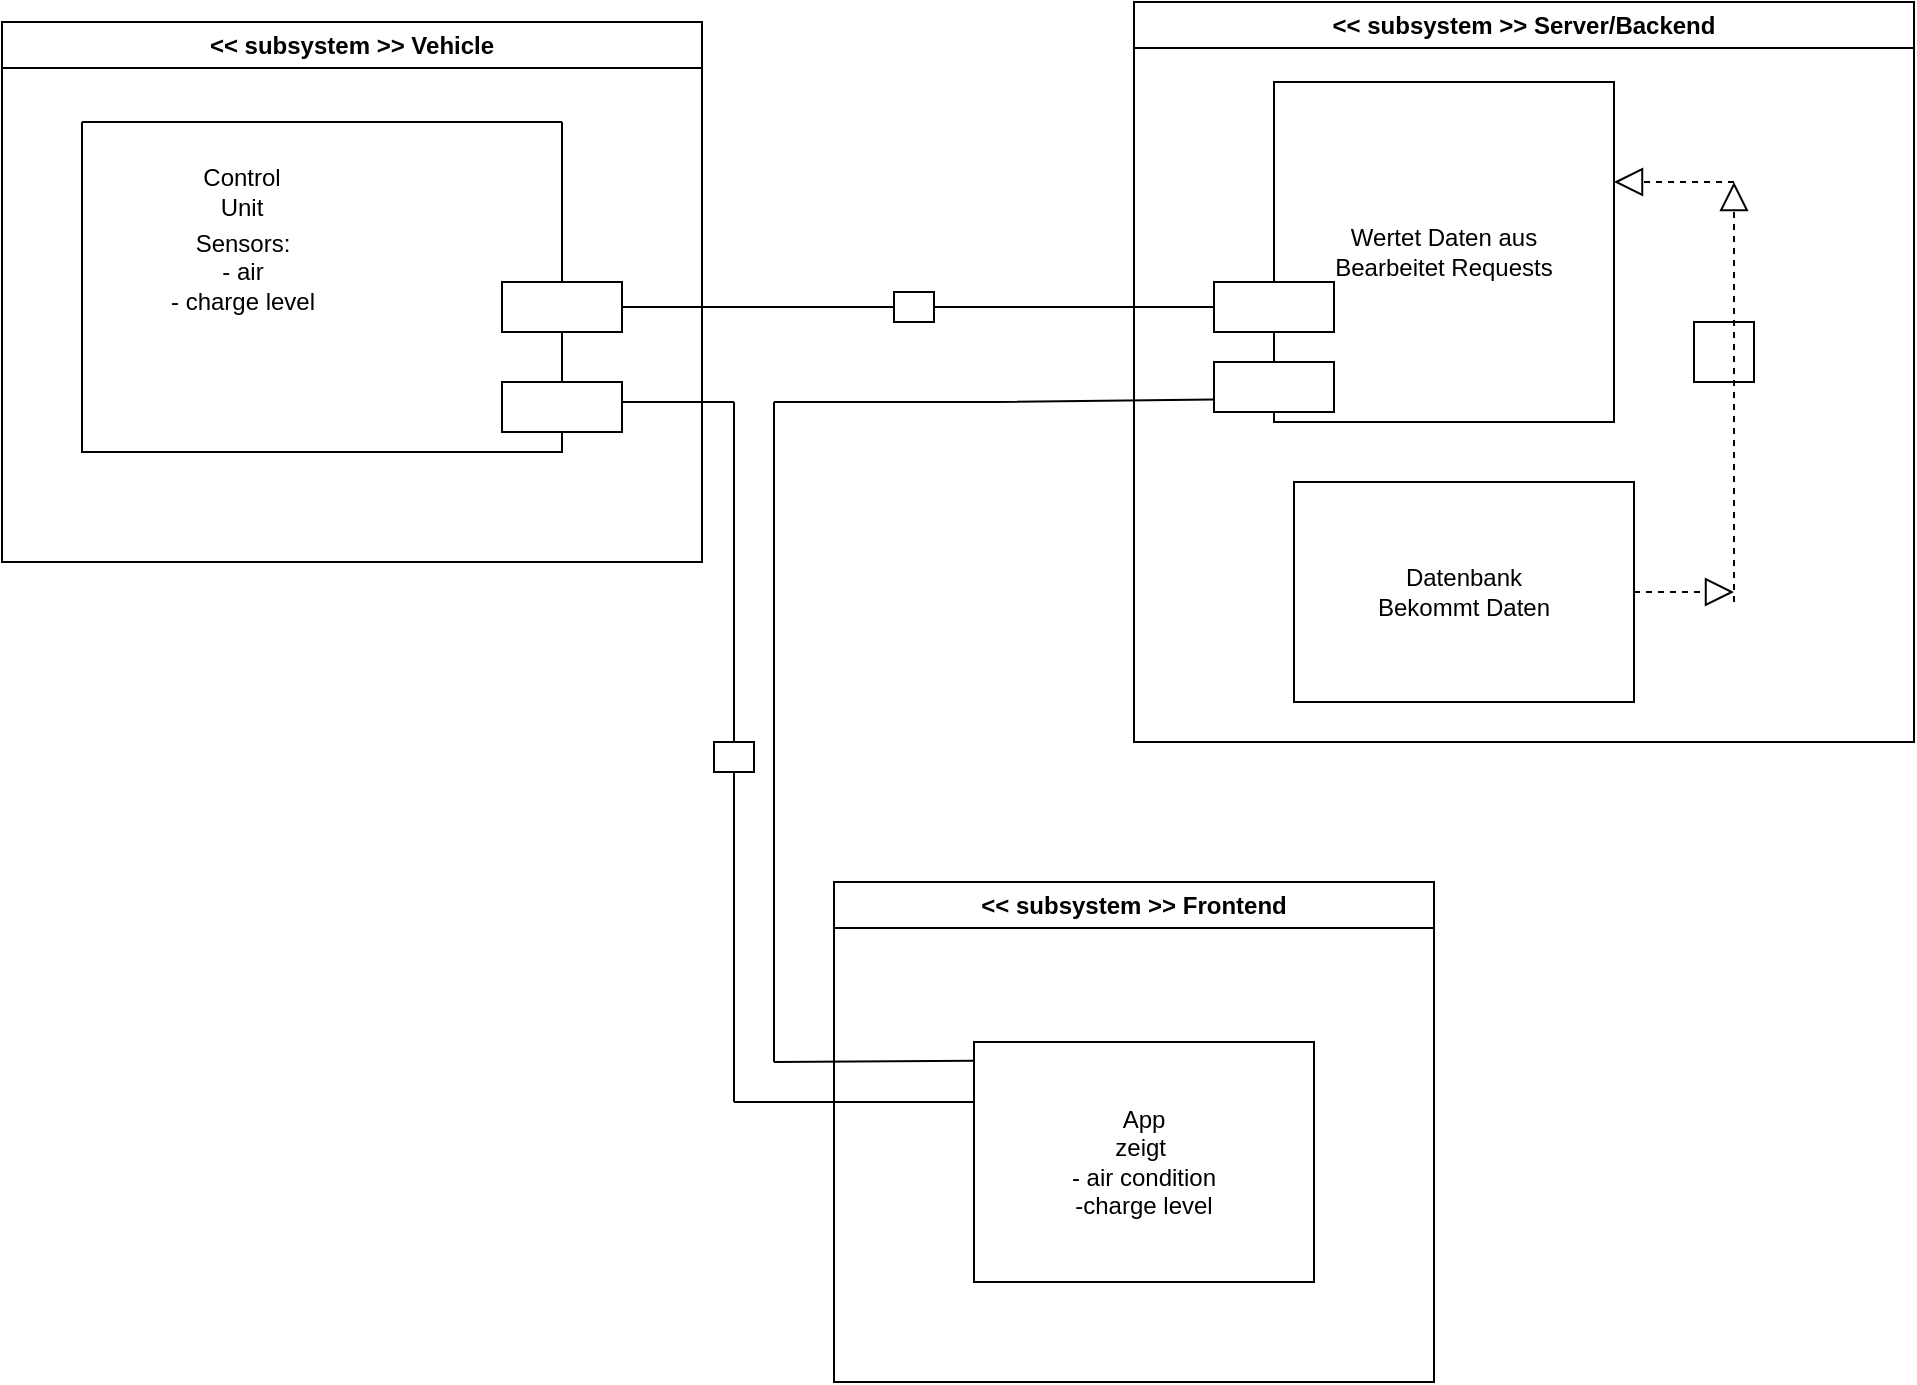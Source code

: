 <mxfile version="20.6.0" type="github">
  <diagram id="prtHgNgQTEPvFCAcTncT" name="Page-1">
    <mxGraphModel dx="1420" dy="744" grid="1" gridSize="10" guides="1" tooltips="1" connect="1" arrows="1" fold="1" page="1" pageScale="1" pageWidth="827" pageHeight="1169" math="0" shadow="0">
      <root>
        <mxCell id="0" />
        <mxCell id="1" parent="0" />
        <mxCell id="t7mHXpypDHEVt24r--o4-4" value="&amp;lt;&amp;lt; subsystem &amp;gt;&amp;gt; Server/Backend" style="swimlane;whiteSpace=wrap;html=1;" parent="1" vertex="1">
          <mxGeometry x="630" y="230" width="390" height="370" as="geometry" />
        </mxCell>
        <mxCell id="t7mHXpypDHEVt24r--o4-5" value="Webserver" style="text;html=1;strokeColor=none;fillColor=none;align=center;verticalAlign=middle;whiteSpace=wrap;rounded=0;" parent="t7mHXpypDHEVt24r--o4-4" vertex="1">
          <mxGeometry x="135" y="90" width="60" height="30" as="geometry" />
        </mxCell>
        <mxCell id="2q27jME2AHrfyZB5BhRp-11" value="Datenbank&lt;br&gt;Bekommt Daten" style="rounded=0;whiteSpace=wrap;html=1;" parent="t7mHXpypDHEVt24r--o4-4" vertex="1">
          <mxGeometry x="80" y="240" width="170" height="110" as="geometry" />
        </mxCell>
        <mxCell id="2q27jME2AHrfyZB5BhRp-17" value="" style="rounded=0;whiteSpace=wrap;html=1;" parent="t7mHXpypDHEVt24r--o4-4" vertex="1">
          <mxGeometry x="280" y="160" width="30" height="30" as="geometry" />
        </mxCell>
        <mxCell id="2q27jME2AHrfyZB5BhRp-18" value="" style="endArrow=block;dashed=1;endFill=0;endSize=12;html=1;rounded=0;" parent="t7mHXpypDHEVt24r--o4-4" edge="1">
          <mxGeometry width="160" relative="1" as="geometry">
            <mxPoint x="250" y="295" as="sourcePoint" />
            <mxPoint x="300" y="295" as="targetPoint" />
          </mxGeometry>
        </mxCell>
        <mxCell id="2q27jME2AHrfyZB5BhRp-19" value="" style="endArrow=block;dashed=1;endFill=0;endSize=12;html=1;rounded=0;" parent="t7mHXpypDHEVt24r--o4-4" edge="1">
          <mxGeometry width="160" relative="1" as="geometry">
            <mxPoint x="300" y="300" as="sourcePoint" />
            <mxPoint x="300" y="90" as="targetPoint" />
          </mxGeometry>
        </mxCell>
        <mxCell id="t7mHXpypDHEVt24r--o4-1" value="Wertet Daten aus&lt;br&gt;Bearbeitet Requests" style="whiteSpace=wrap;html=1;aspect=fixed;" parent="t7mHXpypDHEVt24r--o4-4" vertex="1">
          <mxGeometry x="70" y="40" width="170" height="170" as="geometry" />
        </mxCell>
        <mxCell id="t7mHXpypDHEVt24r--o4-2" value="" style="rounded=0;whiteSpace=wrap;html=1;" parent="t7mHXpypDHEVt24r--o4-4" vertex="1">
          <mxGeometry x="40" y="140" width="60" height="25" as="geometry" />
        </mxCell>
        <mxCell id="t7mHXpypDHEVt24r--o4-3" value="" style="rounded=0;whiteSpace=wrap;html=1;" parent="t7mHXpypDHEVt24r--o4-4" vertex="1">
          <mxGeometry x="40" y="180" width="60" height="25" as="geometry" />
        </mxCell>
        <mxCell id="t7mHXpypDHEVt24r--o4-6" value="&amp;lt;&amp;lt; subsystem &amp;gt;&amp;gt; Vehicle" style="swimlane;whiteSpace=wrap;html=1;" parent="1" vertex="1">
          <mxGeometry x="64" y="240" width="350" height="270" as="geometry" />
        </mxCell>
        <mxCell id="t7mHXpypDHEVt24r--o4-7" value="" style="swimlane;startSize=0;" parent="t7mHXpypDHEVt24r--o4-6" vertex="1">
          <mxGeometry x="40" y="50" width="240" height="165" as="geometry" />
        </mxCell>
        <mxCell id="t7mHXpypDHEVt24r--o4-8" value="Control Unit" style="text;html=1;strokeColor=none;fillColor=none;align=center;verticalAlign=middle;whiteSpace=wrap;rounded=0;" parent="t7mHXpypDHEVt24r--o4-7" vertex="1">
          <mxGeometry x="50" y="20" width="60" height="30" as="geometry" />
        </mxCell>
        <mxCell id="t7mHXpypDHEVt24r--o4-9" value="Sensors:&lt;br&gt;- air&lt;br&gt;- charge level" style="text;html=1;align=center;verticalAlign=middle;resizable=0;points=[];autosize=1;strokeColor=none;fillColor=none;" parent="t7mHXpypDHEVt24r--o4-7" vertex="1">
          <mxGeometry x="30" y="45" width="100" height="60" as="geometry" />
        </mxCell>
        <mxCell id="t7mHXpypDHEVt24r--o4-11" value="" style="rounded=0;whiteSpace=wrap;html=1;" parent="t7mHXpypDHEVt24r--o4-6" vertex="1">
          <mxGeometry x="250" y="130" width="60" height="25" as="geometry" />
        </mxCell>
        <mxCell id="601kGAPUHBRFmo9iNNFZ-4" value="" style="rounded=0;whiteSpace=wrap;html=1;" vertex="1" parent="t7mHXpypDHEVt24r--o4-6">
          <mxGeometry x="250" y="180" width="60" height="25" as="geometry" />
        </mxCell>
        <mxCell id="601kGAPUHBRFmo9iNNFZ-5" value="" style="endArrow=none;html=1;rounded=0;" edge="1" parent="t7mHXpypDHEVt24r--o4-6">
          <mxGeometry width="50" height="50" relative="1" as="geometry">
            <mxPoint x="310" y="190" as="sourcePoint" />
            <mxPoint x="366" y="190" as="targetPoint" />
          </mxGeometry>
        </mxCell>
        <mxCell id="2q27jME2AHrfyZB5BhRp-1" value="&amp;lt;&amp;lt; subsystem &amp;gt;&amp;gt; Frontend" style="swimlane;whiteSpace=wrap;html=1;" parent="1" vertex="1">
          <mxGeometry x="480" y="670" width="300" height="250" as="geometry" />
        </mxCell>
        <mxCell id="2q27jME2AHrfyZB5BhRp-6" value="App&lt;br&gt;zeigt&amp;nbsp;&lt;br&gt;- air condition&lt;br&gt;-charge level" style="rounded=0;whiteSpace=wrap;html=1;" parent="2q27jME2AHrfyZB5BhRp-1" vertex="1">
          <mxGeometry x="70" y="80" width="170" height="120" as="geometry" />
        </mxCell>
        <mxCell id="2q27jME2AHrfyZB5BhRp-20" value="" style="endArrow=block;dashed=1;endFill=0;endSize=12;html=1;rounded=0;" parent="1" edge="1">
          <mxGeometry width="160" relative="1" as="geometry">
            <mxPoint x="930" y="320" as="sourcePoint" />
            <mxPoint x="870" y="320" as="targetPoint" />
          </mxGeometry>
        </mxCell>
        <mxCell id="601kGAPUHBRFmo9iNNFZ-6" value="" style="endArrow=none;html=1;rounded=0;" edge="1" parent="1">
          <mxGeometry width="50" height="50" relative="1" as="geometry">
            <mxPoint x="430" y="430" as="sourcePoint" />
            <mxPoint x="430" y="780" as="targetPoint" />
          </mxGeometry>
        </mxCell>
        <mxCell id="601kGAPUHBRFmo9iNNFZ-7" value="" style="rounded=0;whiteSpace=wrap;html=1;" vertex="1" parent="1">
          <mxGeometry x="420" y="600" width="20" height="15" as="geometry" />
        </mxCell>
        <mxCell id="601kGAPUHBRFmo9iNNFZ-8" value="" style="endArrow=none;html=1;rounded=0;entryX=0;entryY=0.25;entryDx=0;entryDy=0;" edge="1" parent="1" target="2q27jME2AHrfyZB5BhRp-6">
          <mxGeometry width="50" height="50" relative="1" as="geometry">
            <mxPoint x="430" y="780" as="sourcePoint" />
            <mxPoint x="480" y="750" as="targetPoint" />
          </mxGeometry>
        </mxCell>
        <mxCell id="601kGAPUHBRFmo9iNNFZ-9" value="" style="endArrow=none;html=1;rounded=0;exitX=1;exitY=0.5;exitDx=0;exitDy=0;entryX=0;entryY=0.5;entryDx=0;entryDy=0;startArrow=none;" edge="1" parent="1" source="601kGAPUHBRFmo9iNNFZ-10" target="t7mHXpypDHEVt24r--o4-2">
          <mxGeometry width="50" height="50" relative="1" as="geometry">
            <mxPoint x="590" y="450" as="sourcePoint" />
            <mxPoint x="640" y="400" as="targetPoint" />
          </mxGeometry>
        </mxCell>
        <mxCell id="601kGAPUHBRFmo9iNNFZ-10" value="" style="rounded=0;whiteSpace=wrap;html=1;" vertex="1" parent="1">
          <mxGeometry x="510" y="375" width="20" height="15" as="geometry" />
        </mxCell>
        <mxCell id="601kGAPUHBRFmo9iNNFZ-11" value="" style="endArrow=none;html=1;rounded=0;exitX=1;exitY=0.5;exitDx=0;exitDy=0;entryX=0;entryY=0.5;entryDx=0;entryDy=0;" edge="1" parent="1" source="t7mHXpypDHEVt24r--o4-11" target="601kGAPUHBRFmo9iNNFZ-10">
          <mxGeometry width="50" height="50" relative="1" as="geometry">
            <mxPoint x="374" y="382.5" as="sourcePoint" />
            <mxPoint x="670.0" y="382.5" as="targetPoint" />
          </mxGeometry>
        </mxCell>
        <mxCell id="601kGAPUHBRFmo9iNNFZ-12" value="" style="endArrow=none;html=1;rounded=0;entryX=0;entryY=0.75;entryDx=0;entryDy=0;" edge="1" parent="1" target="t7mHXpypDHEVt24r--o4-3">
          <mxGeometry width="50" height="50" relative="1" as="geometry">
            <mxPoint x="450" y="430" as="sourcePoint" />
            <mxPoint x="620" y="410" as="targetPoint" />
            <Array as="points">
              <mxPoint x="560" y="430" />
            </Array>
          </mxGeometry>
        </mxCell>
        <mxCell id="601kGAPUHBRFmo9iNNFZ-13" value="" style="endArrow=none;html=1;rounded=0;" edge="1" parent="1">
          <mxGeometry width="50" height="50" relative="1" as="geometry">
            <mxPoint x="450" y="760" as="sourcePoint" />
            <mxPoint x="450" y="430" as="targetPoint" />
          </mxGeometry>
        </mxCell>
        <mxCell id="601kGAPUHBRFmo9iNNFZ-14" value="" style="endArrow=none;html=1;rounded=0;entryX=0;entryY=0.078;entryDx=0;entryDy=0;entryPerimeter=0;" edge="1" parent="1" target="2q27jME2AHrfyZB5BhRp-6">
          <mxGeometry width="50" height="50" relative="1" as="geometry">
            <mxPoint x="450" y="760" as="sourcePoint" />
            <mxPoint x="640" y="540" as="targetPoint" />
          </mxGeometry>
        </mxCell>
      </root>
    </mxGraphModel>
  </diagram>
</mxfile>
